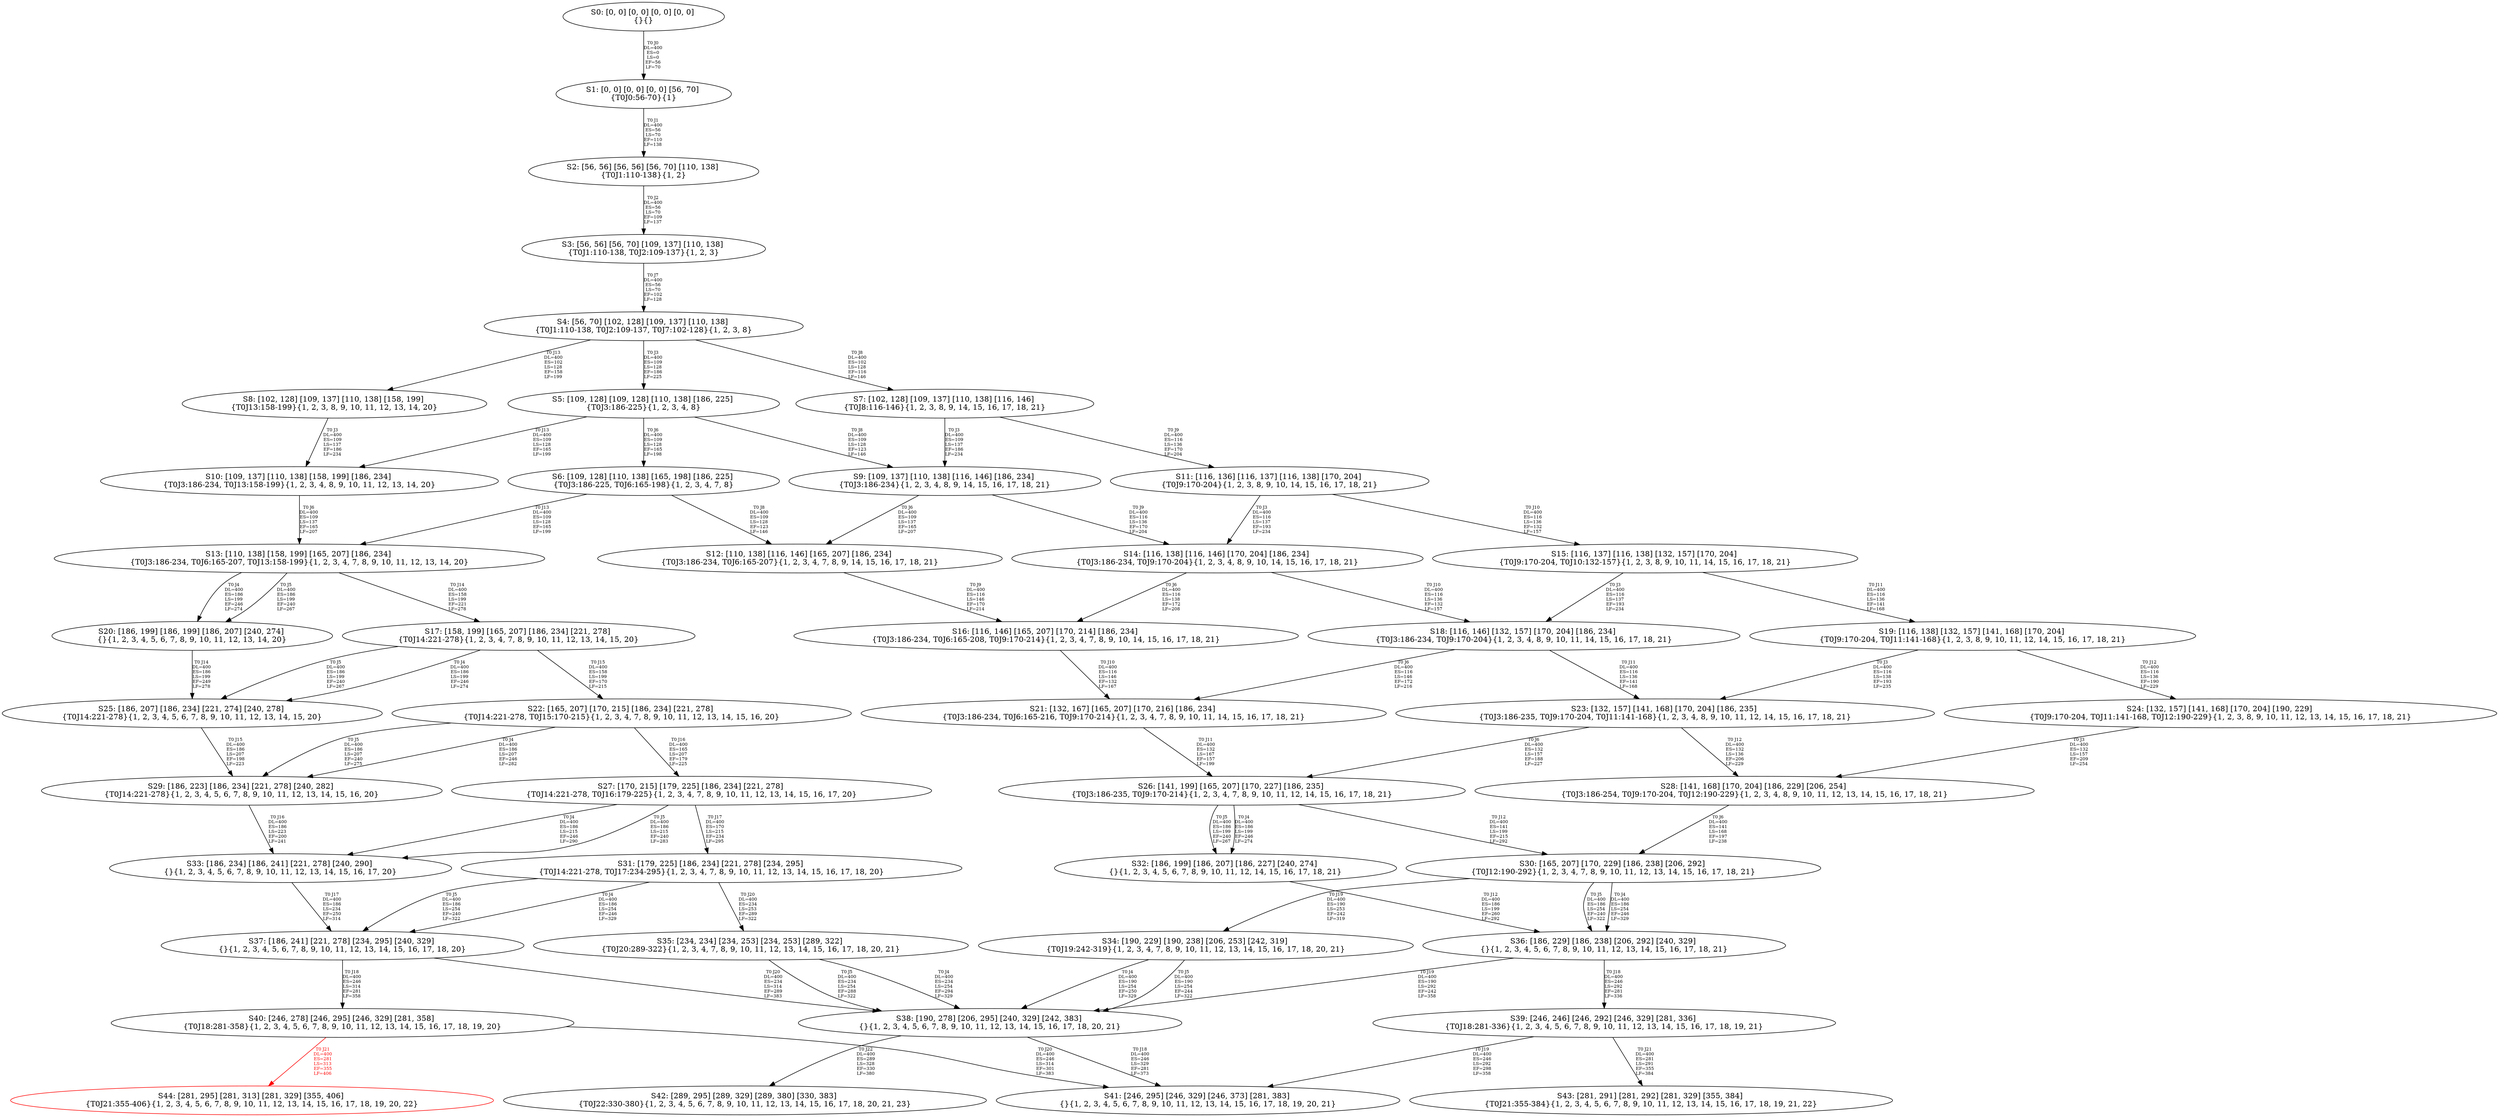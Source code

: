 digraph {
	S0[label="S0: [0, 0] [0, 0] [0, 0] [0, 0] \n{}{}"];
	S1[label="S1: [0, 0] [0, 0] [0, 0] [56, 70] \n{T0J0:56-70}{1}"];
	S2[label="S2: [56, 56] [56, 56] [56, 70] [110, 138] \n{T0J1:110-138}{1, 2}"];
	S3[label="S3: [56, 56] [56, 70] [109, 137] [110, 138] \n{T0J1:110-138, T0J2:109-137}{1, 2, 3}"];
	S4[label="S4: [56, 70] [102, 128] [109, 137] [110, 138] \n{T0J1:110-138, T0J2:109-137, T0J7:102-128}{1, 2, 3, 8}"];
	S5[label="S5: [109, 128] [109, 128] [110, 138] [186, 225] \n{T0J3:186-225}{1, 2, 3, 4, 8}"];
	S6[label="S6: [109, 128] [110, 138] [165, 198] [186, 225] \n{T0J3:186-225, T0J6:165-198}{1, 2, 3, 4, 7, 8}"];
	S7[label="S7: [102, 128] [109, 137] [110, 138] [116, 146] \n{T0J8:116-146}{1, 2, 3, 8, 9, 14, 15, 16, 17, 18, 21}"];
	S8[label="S8: [102, 128] [109, 137] [110, 138] [158, 199] \n{T0J13:158-199}{1, 2, 3, 8, 9, 10, 11, 12, 13, 14, 20}"];
	S9[label="S9: [109, 137] [110, 138] [116, 146] [186, 234] \n{T0J3:186-234}{1, 2, 3, 4, 8, 9, 14, 15, 16, 17, 18, 21}"];
	S10[label="S10: [109, 137] [110, 138] [158, 199] [186, 234] \n{T0J3:186-234, T0J13:158-199}{1, 2, 3, 4, 8, 9, 10, 11, 12, 13, 14, 20}"];
	S11[label="S11: [116, 136] [116, 137] [116, 138] [170, 204] \n{T0J9:170-204}{1, 2, 3, 8, 9, 10, 14, 15, 16, 17, 18, 21}"];
	S12[label="S12: [110, 138] [116, 146] [165, 207] [186, 234] \n{T0J3:186-234, T0J6:165-207}{1, 2, 3, 4, 7, 8, 9, 14, 15, 16, 17, 18, 21}"];
	S13[label="S13: [110, 138] [158, 199] [165, 207] [186, 234] \n{T0J3:186-234, T0J6:165-207, T0J13:158-199}{1, 2, 3, 4, 7, 8, 9, 10, 11, 12, 13, 14, 20}"];
	S14[label="S14: [116, 138] [116, 146] [170, 204] [186, 234] \n{T0J3:186-234, T0J9:170-204}{1, 2, 3, 4, 8, 9, 10, 14, 15, 16, 17, 18, 21}"];
	S15[label="S15: [116, 137] [116, 138] [132, 157] [170, 204] \n{T0J9:170-204, T0J10:132-157}{1, 2, 3, 8, 9, 10, 11, 14, 15, 16, 17, 18, 21}"];
	S16[label="S16: [116, 146] [165, 207] [170, 214] [186, 234] \n{T0J3:186-234, T0J6:165-208, T0J9:170-214}{1, 2, 3, 4, 7, 8, 9, 10, 14, 15, 16, 17, 18, 21}"];
	S17[label="S17: [158, 199] [165, 207] [186, 234] [221, 278] \n{T0J14:221-278}{1, 2, 3, 4, 7, 8, 9, 10, 11, 12, 13, 14, 15, 20}"];
	S18[label="S18: [116, 146] [132, 157] [170, 204] [186, 234] \n{T0J3:186-234, T0J9:170-204}{1, 2, 3, 4, 8, 9, 10, 11, 14, 15, 16, 17, 18, 21}"];
	S19[label="S19: [116, 138] [132, 157] [141, 168] [170, 204] \n{T0J9:170-204, T0J11:141-168}{1, 2, 3, 8, 9, 10, 11, 12, 14, 15, 16, 17, 18, 21}"];
	S20[label="S20: [186, 199] [186, 199] [186, 207] [240, 274] \n{}{1, 2, 3, 4, 5, 6, 7, 8, 9, 10, 11, 12, 13, 14, 20}"];
	S21[label="S21: [132, 167] [165, 207] [170, 216] [186, 234] \n{T0J3:186-234, T0J6:165-216, T0J9:170-214}{1, 2, 3, 4, 7, 8, 9, 10, 11, 14, 15, 16, 17, 18, 21}"];
	S22[label="S22: [165, 207] [170, 215] [186, 234] [221, 278] \n{T0J14:221-278, T0J15:170-215}{1, 2, 3, 4, 7, 8, 9, 10, 11, 12, 13, 14, 15, 16, 20}"];
	S23[label="S23: [132, 157] [141, 168] [170, 204] [186, 235] \n{T0J3:186-235, T0J9:170-204, T0J11:141-168}{1, 2, 3, 4, 8, 9, 10, 11, 12, 14, 15, 16, 17, 18, 21}"];
	S24[label="S24: [132, 157] [141, 168] [170, 204] [190, 229] \n{T0J9:170-204, T0J11:141-168, T0J12:190-229}{1, 2, 3, 8, 9, 10, 11, 12, 13, 14, 15, 16, 17, 18, 21}"];
	S25[label="S25: [186, 207] [186, 234] [221, 274] [240, 278] \n{T0J14:221-278}{1, 2, 3, 4, 5, 6, 7, 8, 9, 10, 11, 12, 13, 14, 15, 20}"];
	S26[label="S26: [141, 199] [165, 207] [170, 227] [186, 235] \n{T0J3:186-235, T0J9:170-214}{1, 2, 3, 4, 7, 8, 9, 10, 11, 12, 14, 15, 16, 17, 18, 21}"];
	S27[label="S27: [170, 215] [179, 225] [186, 234] [221, 278] \n{T0J14:221-278, T0J16:179-225}{1, 2, 3, 4, 7, 8, 9, 10, 11, 12, 13, 14, 15, 16, 17, 20}"];
	S28[label="S28: [141, 168] [170, 204] [186, 229] [206, 254] \n{T0J3:186-254, T0J9:170-204, T0J12:190-229}{1, 2, 3, 4, 8, 9, 10, 11, 12, 13, 14, 15, 16, 17, 18, 21}"];
	S29[label="S29: [186, 223] [186, 234] [221, 278] [240, 282] \n{T0J14:221-278}{1, 2, 3, 4, 5, 6, 7, 8, 9, 10, 11, 12, 13, 14, 15, 16, 20}"];
	S30[label="S30: [165, 207] [170, 229] [186, 238] [206, 292] \n{T0J12:190-292}{1, 2, 3, 4, 7, 8, 9, 10, 11, 12, 13, 14, 15, 16, 17, 18, 21}"];
	S31[label="S31: [179, 225] [186, 234] [221, 278] [234, 295] \n{T0J14:221-278, T0J17:234-295}{1, 2, 3, 4, 7, 8, 9, 10, 11, 12, 13, 14, 15, 16, 17, 18, 20}"];
	S32[label="S32: [186, 199] [186, 207] [186, 227] [240, 274] \n{}{1, 2, 3, 4, 5, 6, 7, 8, 9, 10, 11, 12, 14, 15, 16, 17, 18, 21}"];
	S33[label="S33: [186, 234] [186, 241] [221, 278] [240, 290] \n{}{1, 2, 3, 4, 5, 6, 7, 8, 9, 10, 11, 12, 13, 14, 15, 16, 17, 20}"];
	S34[label="S34: [190, 229] [190, 238] [206, 253] [242, 319] \n{T0J19:242-319}{1, 2, 3, 4, 7, 8, 9, 10, 11, 12, 13, 14, 15, 16, 17, 18, 20, 21}"];
	S35[label="S35: [234, 234] [234, 253] [234, 253] [289, 322] \n{T0J20:289-322}{1, 2, 3, 4, 7, 8, 9, 10, 11, 12, 13, 14, 15, 16, 17, 18, 20, 21}"];
	S36[label="S36: [186, 229] [186, 238] [206, 292] [240, 329] \n{}{1, 2, 3, 4, 5, 6, 7, 8, 9, 10, 11, 12, 13, 14, 15, 16, 17, 18, 21}"];
	S37[label="S37: [186, 241] [221, 278] [234, 295] [240, 329] \n{}{1, 2, 3, 4, 5, 6, 7, 8, 9, 10, 11, 12, 13, 14, 15, 16, 17, 18, 20}"];
	S38[label="S38: [190, 278] [206, 295] [240, 329] [242, 383] \n{}{1, 2, 3, 4, 5, 6, 7, 8, 9, 10, 11, 12, 13, 14, 15, 16, 17, 18, 20, 21}"];
	S39[label="S39: [246, 246] [246, 292] [246, 329] [281, 336] \n{T0J18:281-336}{1, 2, 3, 4, 5, 6, 7, 8, 9, 10, 11, 12, 13, 14, 15, 16, 17, 18, 19, 21}"];
	S40[label="S40: [246, 278] [246, 295] [246, 329] [281, 358] \n{T0J18:281-358}{1, 2, 3, 4, 5, 6, 7, 8, 9, 10, 11, 12, 13, 14, 15, 16, 17, 18, 19, 20}"];
	S41[label="S41: [246, 295] [246, 329] [246, 373] [281, 383] \n{}{1, 2, 3, 4, 5, 6, 7, 8, 9, 10, 11, 12, 13, 14, 15, 16, 17, 18, 19, 20, 21}"];
	S42[label="S42: [289, 295] [289, 329] [289, 380] [330, 383] \n{T0J22:330-380}{1, 2, 3, 4, 5, 6, 7, 8, 9, 10, 11, 12, 13, 14, 15, 16, 17, 18, 20, 21, 23}"];
	S43[label="S43: [281, 291] [281, 292] [281, 329] [355, 384] \n{T0J21:355-384}{1, 2, 3, 4, 5, 6, 7, 8, 9, 10, 11, 12, 13, 14, 15, 16, 17, 18, 19, 21, 22}"];
	S44[label="S44: [281, 295] [281, 313] [281, 329] [355, 406] \n{T0J21:355-406}{1, 2, 3, 4, 5, 6, 7, 8, 9, 10, 11, 12, 13, 14, 15, 16, 17, 18, 19, 20, 22}"];
	S0 -> S1[label="T0 J0\nDL=400\nES=0\nLS=0\nEF=56\nLF=70",fontsize=8];
	S1 -> S2[label="T0 J1\nDL=400\nES=56\nLS=70\nEF=110\nLF=138",fontsize=8];
	S2 -> S3[label="T0 J2\nDL=400\nES=56\nLS=70\nEF=109\nLF=137",fontsize=8];
	S3 -> S4[label="T0 J7\nDL=400\nES=56\nLS=70\nEF=102\nLF=128",fontsize=8];
	S4 -> S5[label="T0 J3\nDL=400\nES=109\nLS=128\nEF=186\nLF=225",fontsize=8];
	S4 -> S7[label="T0 J8\nDL=400\nES=102\nLS=128\nEF=116\nLF=146",fontsize=8];
	S4 -> S8[label="T0 J13\nDL=400\nES=102\nLS=128\nEF=158\nLF=199",fontsize=8];
	S5 -> S6[label="T0 J6\nDL=400\nES=109\nLS=128\nEF=165\nLF=198",fontsize=8];
	S5 -> S9[label="T0 J8\nDL=400\nES=109\nLS=128\nEF=123\nLF=146",fontsize=8];
	S5 -> S10[label="T0 J13\nDL=400\nES=109\nLS=128\nEF=165\nLF=199",fontsize=8];
	S6 -> S12[label="T0 J8\nDL=400\nES=109\nLS=128\nEF=123\nLF=146",fontsize=8];
	S6 -> S13[label="T0 J13\nDL=400\nES=109\nLS=128\nEF=165\nLF=199",fontsize=8];
	S7 -> S9[label="T0 J3\nDL=400\nES=109\nLS=137\nEF=186\nLF=234",fontsize=8];
	S7 -> S11[label="T0 J9\nDL=400\nES=116\nLS=136\nEF=170\nLF=204",fontsize=8];
	S8 -> S10[label="T0 J3\nDL=400\nES=109\nLS=137\nEF=186\nLF=234",fontsize=8];
	S9 -> S12[label="T0 J6\nDL=400\nES=109\nLS=137\nEF=165\nLF=207",fontsize=8];
	S9 -> S14[label="T0 J9\nDL=400\nES=116\nLS=136\nEF=170\nLF=204",fontsize=8];
	S10 -> S13[label="T0 J6\nDL=400\nES=109\nLS=137\nEF=165\nLF=207",fontsize=8];
	S11 -> S14[label="T0 J3\nDL=400\nES=116\nLS=137\nEF=193\nLF=234",fontsize=8];
	S11 -> S15[label="T0 J10\nDL=400\nES=116\nLS=136\nEF=132\nLF=157",fontsize=8];
	S12 -> S16[label="T0 J9\nDL=400\nES=116\nLS=146\nEF=170\nLF=214",fontsize=8];
	S13 -> S20[label="T0 J4\nDL=400\nES=186\nLS=199\nEF=246\nLF=274",fontsize=8];
	S13 -> S20[label="T0 J5\nDL=400\nES=186\nLS=199\nEF=240\nLF=267",fontsize=8];
	S13 -> S17[label="T0 J14\nDL=400\nES=158\nLS=199\nEF=221\nLF=278",fontsize=8];
	S14 -> S16[label="T0 J6\nDL=400\nES=116\nLS=138\nEF=172\nLF=208",fontsize=8];
	S14 -> S18[label="T0 J10\nDL=400\nES=116\nLS=136\nEF=132\nLF=157",fontsize=8];
	S15 -> S18[label="T0 J3\nDL=400\nES=116\nLS=137\nEF=193\nLF=234",fontsize=8];
	S15 -> S19[label="T0 J11\nDL=400\nES=116\nLS=136\nEF=141\nLF=168",fontsize=8];
	S16 -> S21[label="T0 J10\nDL=400\nES=116\nLS=146\nEF=132\nLF=167",fontsize=8];
	S17 -> S25[label="T0 J4\nDL=400\nES=186\nLS=199\nEF=246\nLF=274",fontsize=8];
	S17 -> S25[label="T0 J5\nDL=400\nES=186\nLS=199\nEF=240\nLF=267",fontsize=8];
	S17 -> S22[label="T0 J15\nDL=400\nES=158\nLS=199\nEF=170\nLF=215",fontsize=8];
	S18 -> S21[label="T0 J6\nDL=400\nES=116\nLS=146\nEF=172\nLF=216",fontsize=8];
	S18 -> S23[label="T0 J11\nDL=400\nES=116\nLS=136\nEF=141\nLF=168",fontsize=8];
	S19 -> S23[label="T0 J3\nDL=400\nES=116\nLS=138\nEF=193\nLF=235",fontsize=8];
	S19 -> S24[label="T0 J12\nDL=400\nES=116\nLS=136\nEF=190\nLF=229",fontsize=8];
	S20 -> S25[label="T0 J14\nDL=400\nES=186\nLS=199\nEF=249\nLF=278",fontsize=8];
	S21 -> S26[label="T0 J11\nDL=400\nES=132\nLS=167\nEF=157\nLF=199",fontsize=8];
	S22 -> S29[label="T0 J4\nDL=400\nES=186\nLS=207\nEF=246\nLF=282",fontsize=8];
	S22 -> S29[label="T0 J5\nDL=400\nES=186\nLS=207\nEF=240\nLF=275",fontsize=8];
	S22 -> S27[label="T0 J16\nDL=400\nES=165\nLS=207\nEF=179\nLF=225",fontsize=8];
	S23 -> S26[label="T0 J6\nDL=400\nES=132\nLS=157\nEF=188\nLF=227",fontsize=8];
	S23 -> S28[label="T0 J12\nDL=400\nES=132\nLS=136\nEF=206\nLF=229",fontsize=8];
	S24 -> S28[label="T0 J3\nDL=400\nES=132\nLS=157\nEF=209\nLF=254",fontsize=8];
	S25 -> S29[label="T0 J15\nDL=400\nES=186\nLS=207\nEF=198\nLF=223",fontsize=8];
	S26 -> S32[label="T0 J4\nDL=400\nES=186\nLS=199\nEF=246\nLF=274",fontsize=8];
	S26 -> S32[label="T0 J5\nDL=400\nES=186\nLS=199\nEF=240\nLF=267",fontsize=8];
	S26 -> S30[label="T0 J12\nDL=400\nES=141\nLS=199\nEF=215\nLF=292",fontsize=8];
	S27 -> S33[label="T0 J4\nDL=400\nES=186\nLS=215\nEF=246\nLF=290",fontsize=8];
	S27 -> S33[label="T0 J5\nDL=400\nES=186\nLS=215\nEF=240\nLF=283",fontsize=8];
	S27 -> S31[label="T0 J17\nDL=400\nES=170\nLS=215\nEF=234\nLF=295",fontsize=8];
	S28 -> S30[label="T0 J6\nDL=400\nES=141\nLS=168\nEF=197\nLF=238",fontsize=8];
	S29 -> S33[label="T0 J16\nDL=400\nES=186\nLS=223\nEF=200\nLF=241",fontsize=8];
	S30 -> S36[label="T0 J4\nDL=400\nES=186\nLS=254\nEF=246\nLF=329",fontsize=8];
	S30 -> S36[label="T0 J5\nDL=400\nES=186\nLS=254\nEF=240\nLF=322",fontsize=8];
	S30 -> S34[label="T0 J19\nDL=400\nES=190\nLS=253\nEF=242\nLF=319",fontsize=8];
	S31 -> S37[label="T0 J4\nDL=400\nES=186\nLS=254\nEF=246\nLF=329",fontsize=8];
	S31 -> S37[label="T0 J5\nDL=400\nES=186\nLS=254\nEF=240\nLF=322",fontsize=8];
	S31 -> S35[label="T0 J20\nDL=400\nES=234\nLS=253\nEF=289\nLF=322",fontsize=8];
	S32 -> S36[label="T0 J12\nDL=400\nES=186\nLS=199\nEF=260\nLF=292",fontsize=8];
	S33 -> S37[label="T0 J17\nDL=400\nES=186\nLS=234\nEF=250\nLF=314",fontsize=8];
	S34 -> S38[label="T0 J4\nDL=400\nES=190\nLS=254\nEF=250\nLF=329",fontsize=8];
	S34 -> S38[label="T0 J5\nDL=400\nES=190\nLS=254\nEF=244\nLF=322",fontsize=8];
	S35 -> S38[label="T0 J4\nDL=400\nES=234\nLS=254\nEF=294\nLF=329",fontsize=8];
	S35 -> S38[label="T0 J5\nDL=400\nES=234\nLS=254\nEF=288\nLF=322",fontsize=8];
	S36 -> S39[label="T0 J18\nDL=400\nES=246\nLS=292\nEF=281\nLF=336",fontsize=8];
	S36 -> S38[label="T0 J19\nDL=400\nES=190\nLS=292\nEF=242\nLF=358",fontsize=8];
	S37 -> S40[label="T0 J18\nDL=400\nES=246\nLS=314\nEF=281\nLF=358",fontsize=8];
	S37 -> S38[label="T0 J20\nDL=400\nES=234\nLS=314\nEF=289\nLF=383",fontsize=8];
	S38 -> S41[label="T0 J18\nDL=400\nES=246\nLS=329\nEF=281\nLF=373",fontsize=8];
	S38 -> S42[label="T0 J22\nDL=400\nES=289\nLS=328\nEF=330\nLF=380",fontsize=8];
	S39 -> S41[label="T0 J19\nDL=400\nES=246\nLS=292\nEF=298\nLF=358",fontsize=8];
	S39 -> S43[label="T0 J21\nDL=400\nES=281\nLS=291\nEF=355\nLF=384",fontsize=8];
	S40 -> S41[label="T0 J20\nDL=400\nES=246\nLS=314\nEF=301\nLF=383",fontsize=8];
	S40 -> S44[label="T0 J21\nDL=400\nES=281\nLS=313\nEF=355\nLF=406",color=Red,fontcolor=Red,fontsize=8];
S44[color=Red];
}
